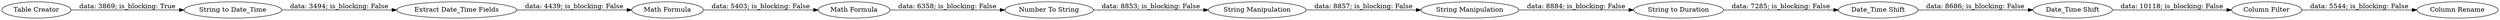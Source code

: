 digraph {
	"3829813701929321065_8" [label="Math Formula"]
	"3829813701929321065_3" [label="Extract Date_Time Fields"]
	"3829813701929321065_10" [label="String Manipulation"]
	"3829813701929321065_12" [label="Date_Time Shift"]
	"3829813701929321065_1" [label="Table Creator"]
	"3829813701929321065_5" [label="String to Duration"]
	"3829813701929321065_9" [label="Math Formula"]
	"3829813701929321065_2" [label="String to Date_Time"]
	"3829813701929321065_14" [label="Column Rename"]
	"3829813701929321065_7" [label="String Manipulation"]
	"3829813701929321065_13" [label="Column Filter"]
	"3829813701929321065_6" [label="Number To String"]
	"3829813701929321065_11" [label="Date_Time Shift"]
	"3829813701929321065_11" -> "3829813701929321065_12" [label="data: 8686; is_blocking: False"]
	"3829813701929321065_10" -> "3829813701929321065_7" [label="data: 8857; is_blocking: False"]
	"3829813701929321065_5" -> "3829813701929321065_11" [label="data: 7285; is_blocking: False"]
	"3829813701929321065_8" -> "3829813701929321065_9" [label="data: 5403; is_blocking: False"]
	"3829813701929321065_13" -> "3829813701929321065_14" [label="data: 5544; is_blocking: False"]
	"3829813701929321065_3" -> "3829813701929321065_8" [label="data: 4439; is_blocking: False"]
	"3829813701929321065_9" -> "3829813701929321065_6" [label="data: 6358; is_blocking: False"]
	"3829813701929321065_6" -> "3829813701929321065_10" [label="data: 8853; is_blocking: False"]
	"3829813701929321065_7" -> "3829813701929321065_5" [label="data: 8884; is_blocking: False"]
	"3829813701929321065_2" -> "3829813701929321065_3" [label="data: 3494; is_blocking: False"]
	"3829813701929321065_12" -> "3829813701929321065_13" [label="data: 10118; is_blocking: False"]
	"3829813701929321065_1" -> "3829813701929321065_2" [label="data: 3869; is_blocking: True"]
	rankdir=LR
}
